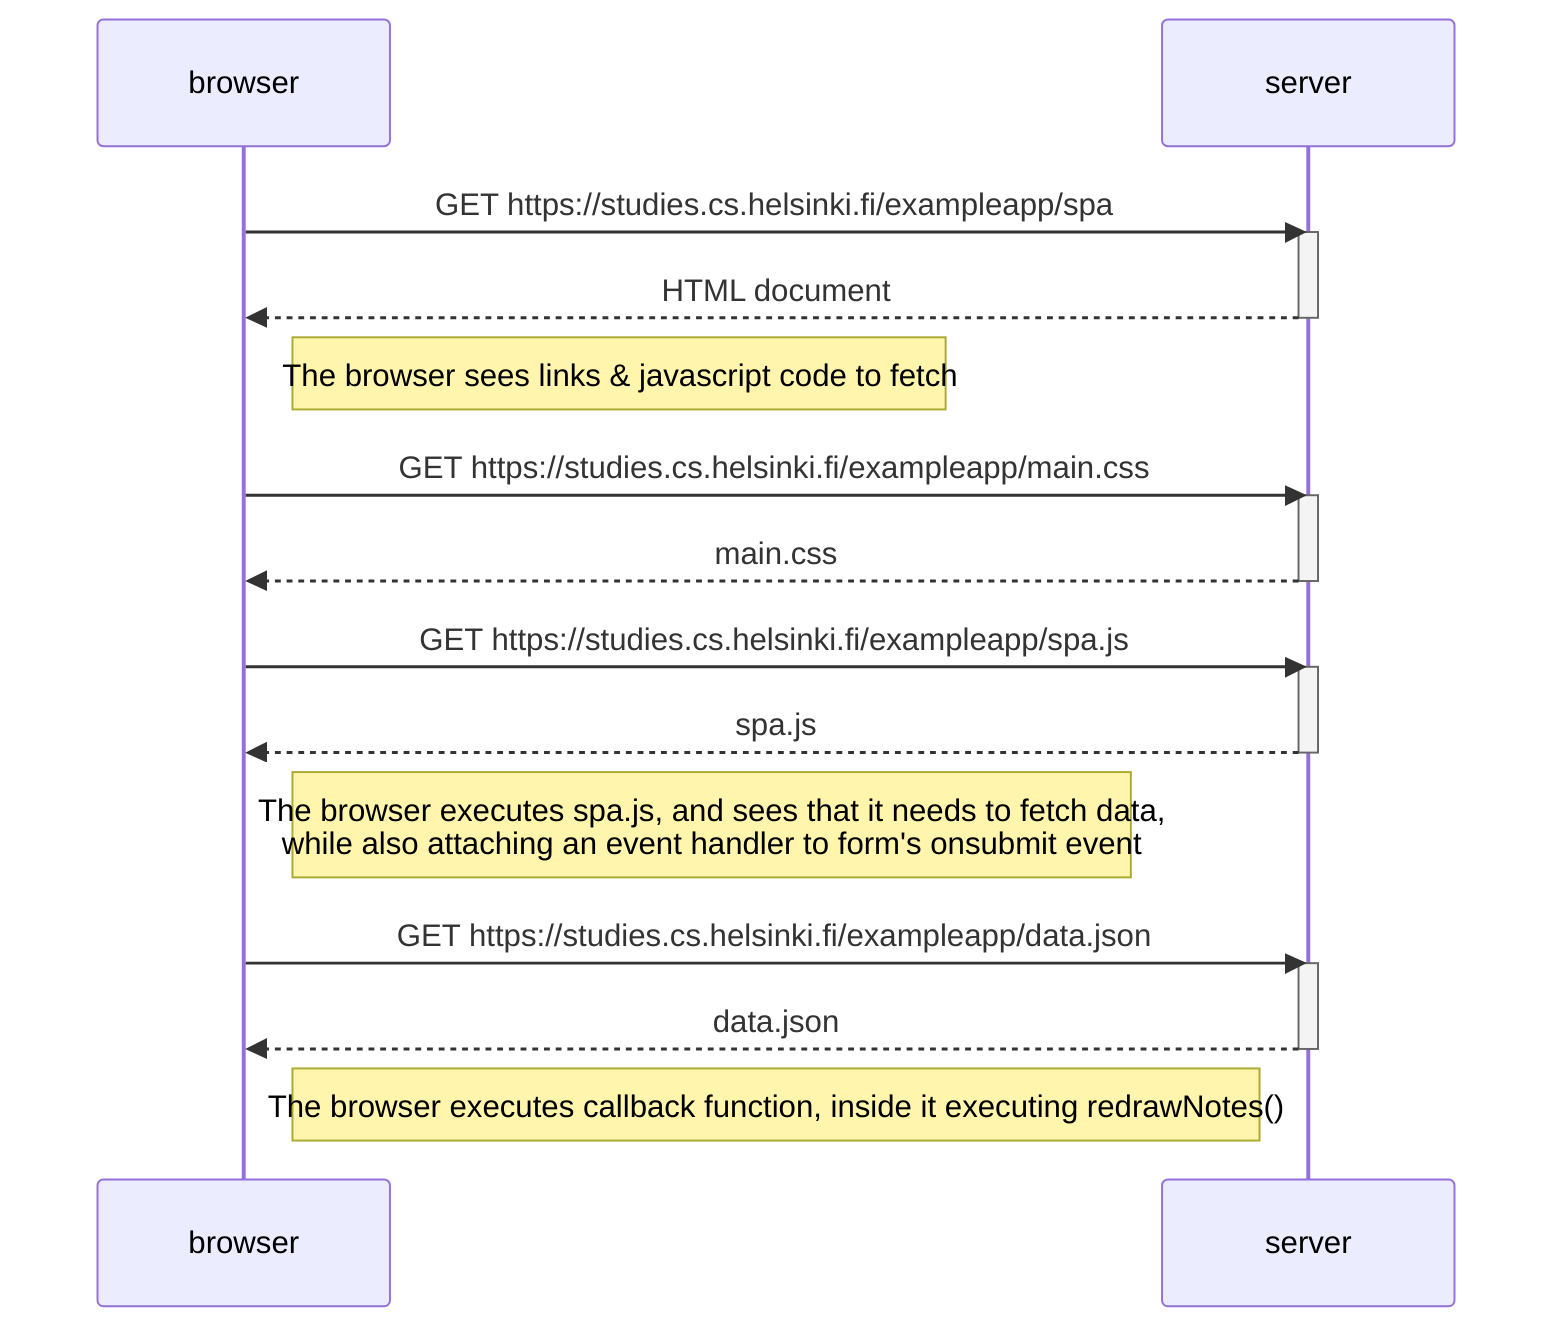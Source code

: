 sequenceDiagram
    participant browser
    participant server

    browser->>server: GET https://studies.cs.helsinki.fi/exampleapp/spa
    activate server
    server-->>browser: HTML document
    deactivate server

    Note right of browser: The browser sees links & javascript code to fetch

    browser->>server: GET https://studies.cs.helsinki.fi/exampleapp/main.css
    activate server
    server-->>browser: main.css
    deactivate server

    browser->>server: GET https://studies.cs.helsinki.fi/exampleapp/spa.js
    activate server
    server-->>browser: spa.js
    deactivate server

    Note right of browser: The browser executes spa.js, and sees that it needs to fetch data,<br>while also attaching an event handler to form's onsubmit event
    
    browser->>server: GET https://studies.cs.helsinki.fi/exampleapp/data.json
    activate server
    server-->>browser: data.json
    deactivate server

    Note right of browser: The browser executes callback function, inside it executing redrawNotes()